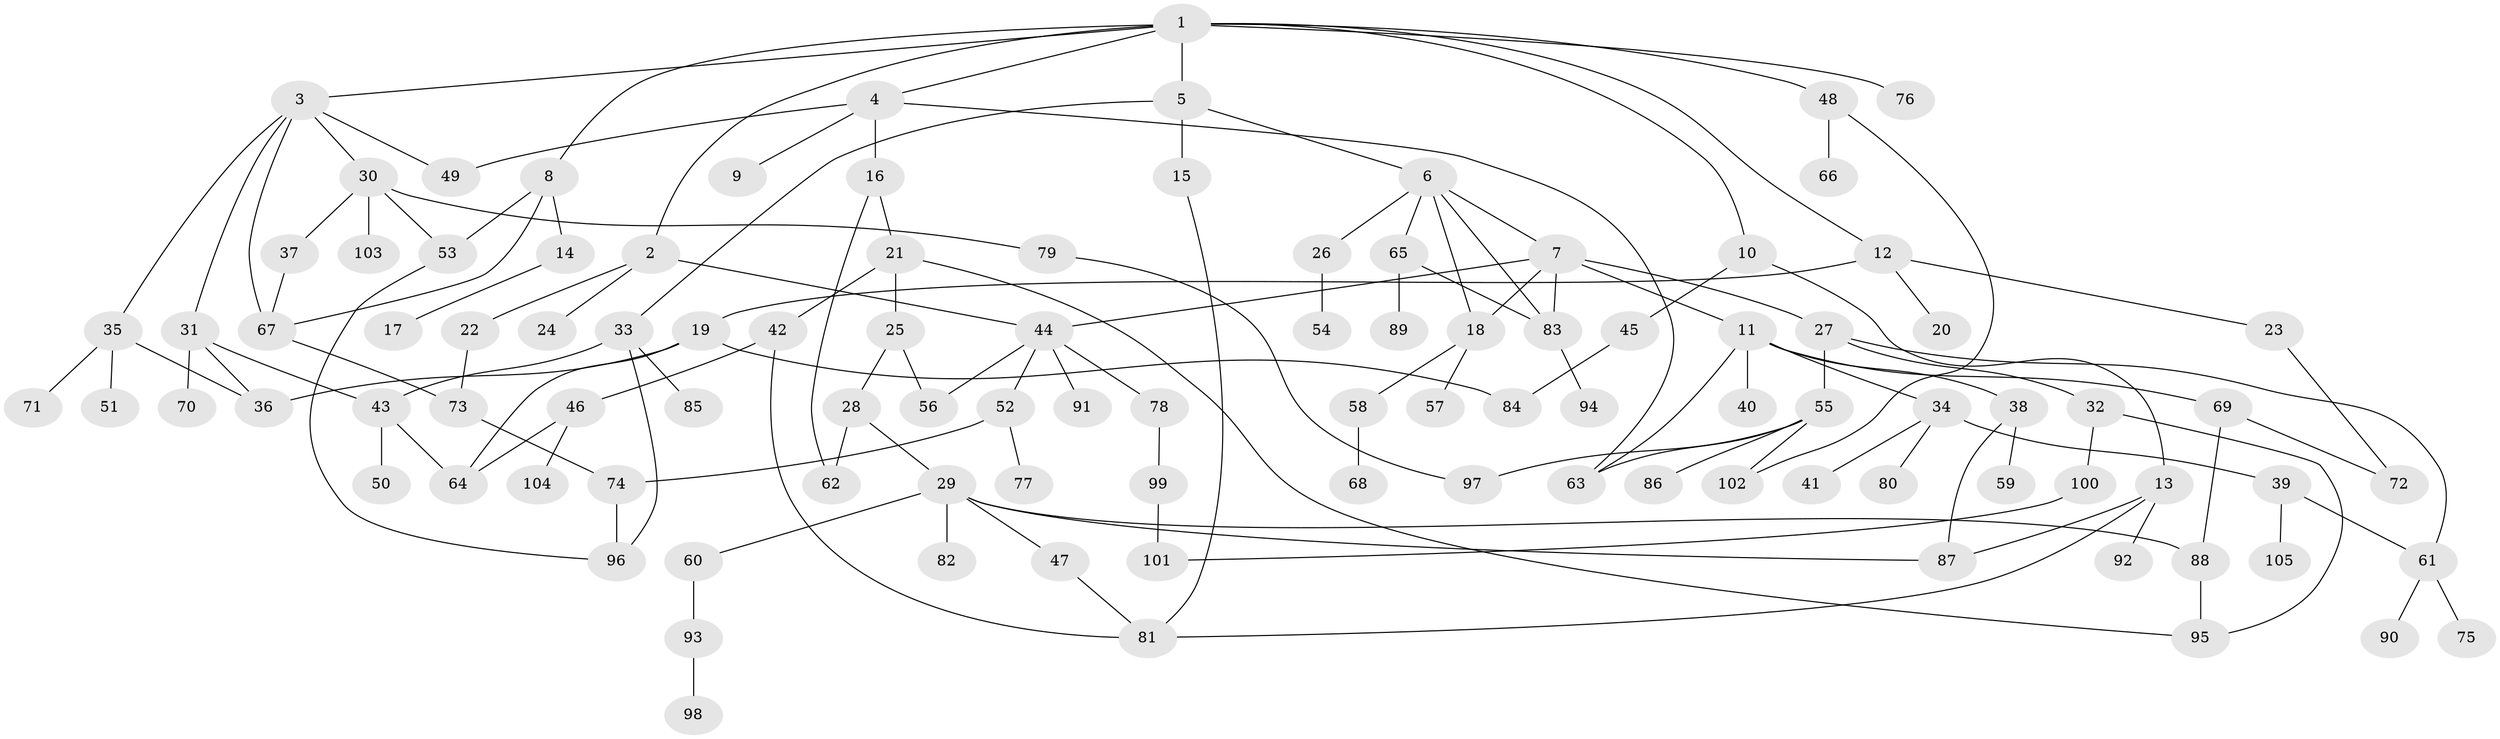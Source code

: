 // Generated by graph-tools (version 1.1) at 2025/10/02/27/25 16:10:53]
// undirected, 105 vertices, 139 edges
graph export_dot {
graph [start="1"]
  node [color=gray90,style=filled];
  1;
  2;
  3;
  4;
  5;
  6;
  7;
  8;
  9;
  10;
  11;
  12;
  13;
  14;
  15;
  16;
  17;
  18;
  19;
  20;
  21;
  22;
  23;
  24;
  25;
  26;
  27;
  28;
  29;
  30;
  31;
  32;
  33;
  34;
  35;
  36;
  37;
  38;
  39;
  40;
  41;
  42;
  43;
  44;
  45;
  46;
  47;
  48;
  49;
  50;
  51;
  52;
  53;
  54;
  55;
  56;
  57;
  58;
  59;
  60;
  61;
  62;
  63;
  64;
  65;
  66;
  67;
  68;
  69;
  70;
  71;
  72;
  73;
  74;
  75;
  76;
  77;
  78;
  79;
  80;
  81;
  82;
  83;
  84;
  85;
  86;
  87;
  88;
  89;
  90;
  91;
  92;
  93;
  94;
  95;
  96;
  97;
  98;
  99;
  100;
  101;
  102;
  103;
  104;
  105;
  1 -- 2;
  1 -- 3;
  1 -- 4;
  1 -- 5;
  1 -- 8;
  1 -- 10;
  1 -- 12;
  1 -- 48;
  1 -- 76;
  2 -- 22;
  2 -- 24;
  2 -- 44;
  3 -- 30;
  3 -- 31;
  3 -- 35;
  3 -- 49;
  3 -- 67;
  4 -- 9;
  4 -- 16;
  4 -- 63;
  4 -- 49;
  5 -- 6;
  5 -- 15;
  5 -- 33;
  6 -- 7;
  6 -- 18;
  6 -- 26;
  6 -- 65;
  6 -- 83;
  7 -- 11;
  7 -- 27;
  7 -- 44;
  7 -- 83;
  7 -- 18;
  8 -- 14;
  8 -- 67;
  8 -- 53;
  10 -- 13;
  10 -- 45;
  11 -- 34;
  11 -- 38;
  11 -- 40;
  11 -- 63;
  11 -- 69;
  12 -- 19;
  12 -- 20;
  12 -- 23;
  13 -- 81;
  13 -- 87;
  13 -- 92;
  14 -- 17;
  15 -- 81;
  16 -- 21;
  16 -- 62;
  18 -- 57;
  18 -- 58;
  19 -- 36;
  19 -- 64;
  19 -- 84;
  21 -- 25;
  21 -- 42;
  21 -- 95;
  22 -- 73;
  23 -- 72;
  25 -- 28;
  25 -- 56;
  26 -- 54;
  27 -- 32;
  27 -- 55;
  27 -- 61;
  28 -- 29;
  28 -- 62;
  29 -- 47;
  29 -- 60;
  29 -- 82;
  29 -- 88;
  29 -- 87;
  30 -- 37;
  30 -- 53;
  30 -- 79;
  30 -- 103;
  31 -- 70;
  31 -- 43;
  31 -- 36;
  32 -- 100;
  32 -- 95;
  33 -- 43;
  33 -- 85;
  33 -- 96;
  34 -- 39;
  34 -- 41;
  34 -- 80;
  35 -- 51;
  35 -- 71;
  35 -- 36;
  37 -- 67;
  38 -- 59;
  38 -- 87;
  39 -- 61;
  39 -- 105;
  42 -- 46;
  42 -- 81;
  43 -- 50;
  43 -- 64;
  44 -- 52;
  44 -- 56;
  44 -- 78;
  44 -- 91;
  45 -- 84;
  46 -- 104;
  46 -- 64;
  47 -- 81;
  48 -- 66;
  48 -- 102;
  52 -- 74;
  52 -- 77;
  53 -- 96;
  55 -- 86;
  55 -- 97;
  55 -- 102;
  55 -- 63;
  58 -- 68;
  60 -- 93;
  61 -- 75;
  61 -- 90;
  65 -- 83;
  65 -- 89;
  67 -- 73;
  69 -- 88;
  69 -- 72;
  73 -- 74;
  74 -- 96;
  78 -- 99;
  79 -- 97;
  83 -- 94;
  88 -- 95;
  93 -- 98;
  99 -- 101;
  100 -- 101;
}
